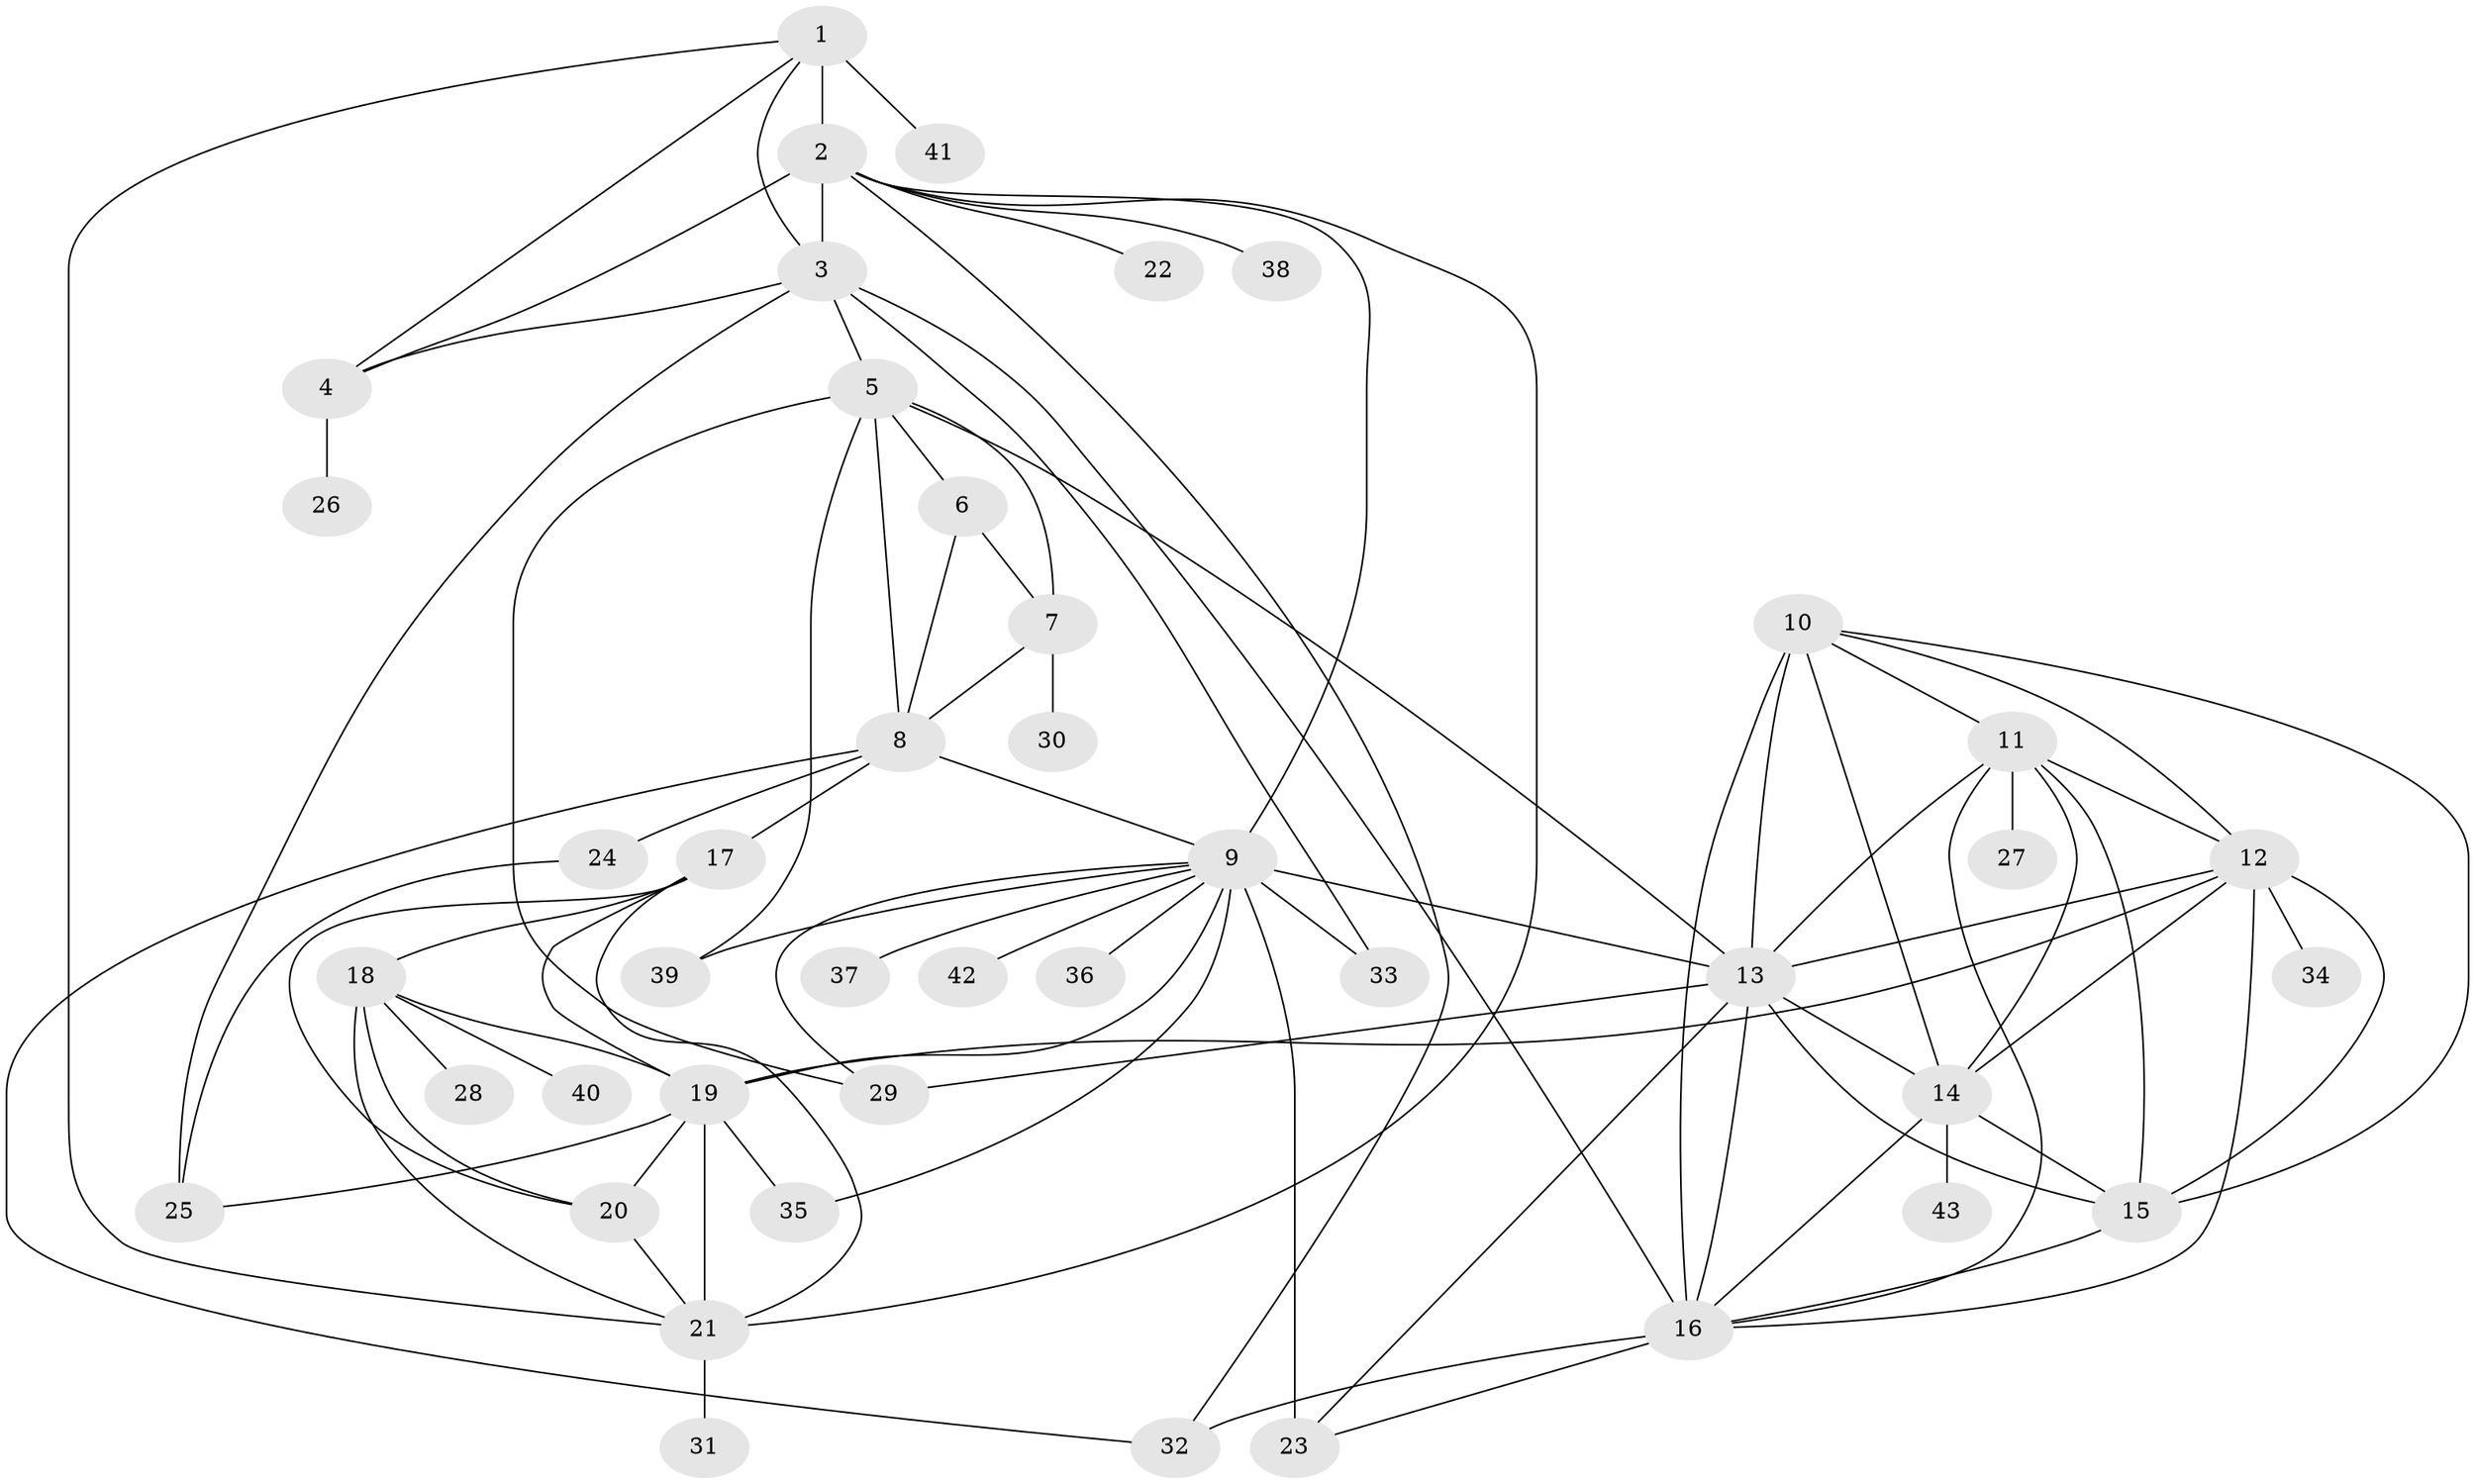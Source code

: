 // original degree distribution, {12: 0.02097902097902098, 7: 0.03496503496503497, 8: 0.055944055944055944, 9: 0.055944055944055944, 16: 0.013986013986013986, 10: 0.02097902097902098, 11: 0.03496503496503497, 13: 0.006993006993006993, 1: 0.5524475524475524, 2: 0.18181818181818182, 3: 0.013986013986013986, 4: 0.006993006993006993}
// Generated by graph-tools (version 1.1) at 2025/52/03/04/25 22:52:06]
// undirected, 43 vertices, 87 edges
graph export_dot {
  node [color=gray90,style=filled];
  1;
  2;
  3;
  4;
  5;
  6;
  7;
  8;
  9;
  10;
  11;
  12;
  13;
  14;
  15;
  16;
  17;
  18;
  19;
  20;
  21;
  22;
  23;
  24;
  25;
  26;
  27;
  28;
  29;
  30;
  31;
  32;
  33;
  34;
  35;
  36;
  37;
  38;
  39;
  40;
  41;
  42;
  43;
  1 -- 2 [weight=4.0];
  1 -- 3 [weight=1.0];
  1 -- 4 [weight=1.0];
  1 -- 21 [weight=1.0];
  1 -- 41 [weight=1.0];
  2 -- 3 [weight=4.0];
  2 -- 4 [weight=4.0];
  2 -- 9 [weight=2.0];
  2 -- 21 [weight=1.0];
  2 -- 22 [weight=1.0];
  2 -- 32 [weight=1.0];
  2 -- 38 [weight=1.0];
  3 -- 4 [weight=1.0];
  3 -- 5 [weight=1.0];
  3 -- 16 [weight=1.0];
  3 -- 25 [weight=2.0];
  3 -- 33 [weight=1.0];
  4 -- 26 [weight=1.0];
  5 -- 6 [weight=4.0];
  5 -- 7 [weight=4.0];
  5 -- 8 [weight=4.0];
  5 -- 13 [weight=1.0];
  5 -- 29 [weight=3.0];
  5 -- 39 [weight=4.0];
  6 -- 7 [weight=1.0];
  6 -- 8 [weight=1.0];
  7 -- 8 [weight=1.0];
  7 -- 30 [weight=1.0];
  8 -- 9 [weight=1.0];
  8 -- 17 [weight=1.0];
  8 -- 24 [weight=1.0];
  8 -- 32 [weight=1.0];
  9 -- 13 [weight=1.0];
  9 -- 19 [weight=1.0];
  9 -- 23 [weight=6.0];
  9 -- 29 [weight=1.0];
  9 -- 33 [weight=4.0];
  9 -- 35 [weight=4.0];
  9 -- 36 [weight=2.0];
  9 -- 37 [weight=1.0];
  9 -- 39 [weight=1.0];
  9 -- 42 [weight=1.0];
  10 -- 11 [weight=1.0];
  10 -- 12 [weight=1.0];
  10 -- 13 [weight=2.0];
  10 -- 14 [weight=1.0];
  10 -- 15 [weight=1.0];
  10 -- 16 [weight=1.0];
  11 -- 12 [weight=1.0];
  11 -- 13 [weight=1.0];
  11 -- 14 [weight=1.0];
  11 -- 15 [weight=1.0];
  11 -- 16 [weight=1.0];
  11 -- 27 [weight=1.0];
  12 -- 13 [weight=1.0];
  12 -- 14 [weight=1.0];
  12 -- 15 [weight=1.0];
  12 -- 16 [weight=1.0];
  12 -- 19 [weight=1.0];
  12 -- 34 [weight=1.0];
  13 -- 14 [weight=1.0];
  13 -- 15 [weight=1.0];
  13 -- 16 [weight=1.0];
  13 -- 23 [weight=1.0];
  13 -- 29 [weight=1.0];
  14 -- 15 [weight=1.0];
  14 -- 16 [weight=1.0];
  14 -- 43 [weight=1.0];
  15 -- 16 [weight=1.0];
  16 -- 23 [weight=2.0];
  16 -- 32 [weight=2.0];
  17 -- 18 [weight=1.0];
  17 -- 19 [weight=3.0];
  17 -- 20 [weight=1.0];
  17 -- 21 [weight=1.0];
  18 -- 19 [weight=3.0];
  18 -- 20 [weight=1.0];
  18 -- 21 [weight=1.0];
  18 -- 28 [weight=1.0];
  18 -- 40 [weight=1.0];
  19 -- 20 [weight=3.0];
  19 -- 21 [weight=3.0];
  19 -- 25 [weight=4.0];
  19 -- 35 [weight=1.0];
  20 -- 21 [weight=1.0];
  21 -- 31 [weight=1.0];
  24 -- 25 [weight=1.0];
}
